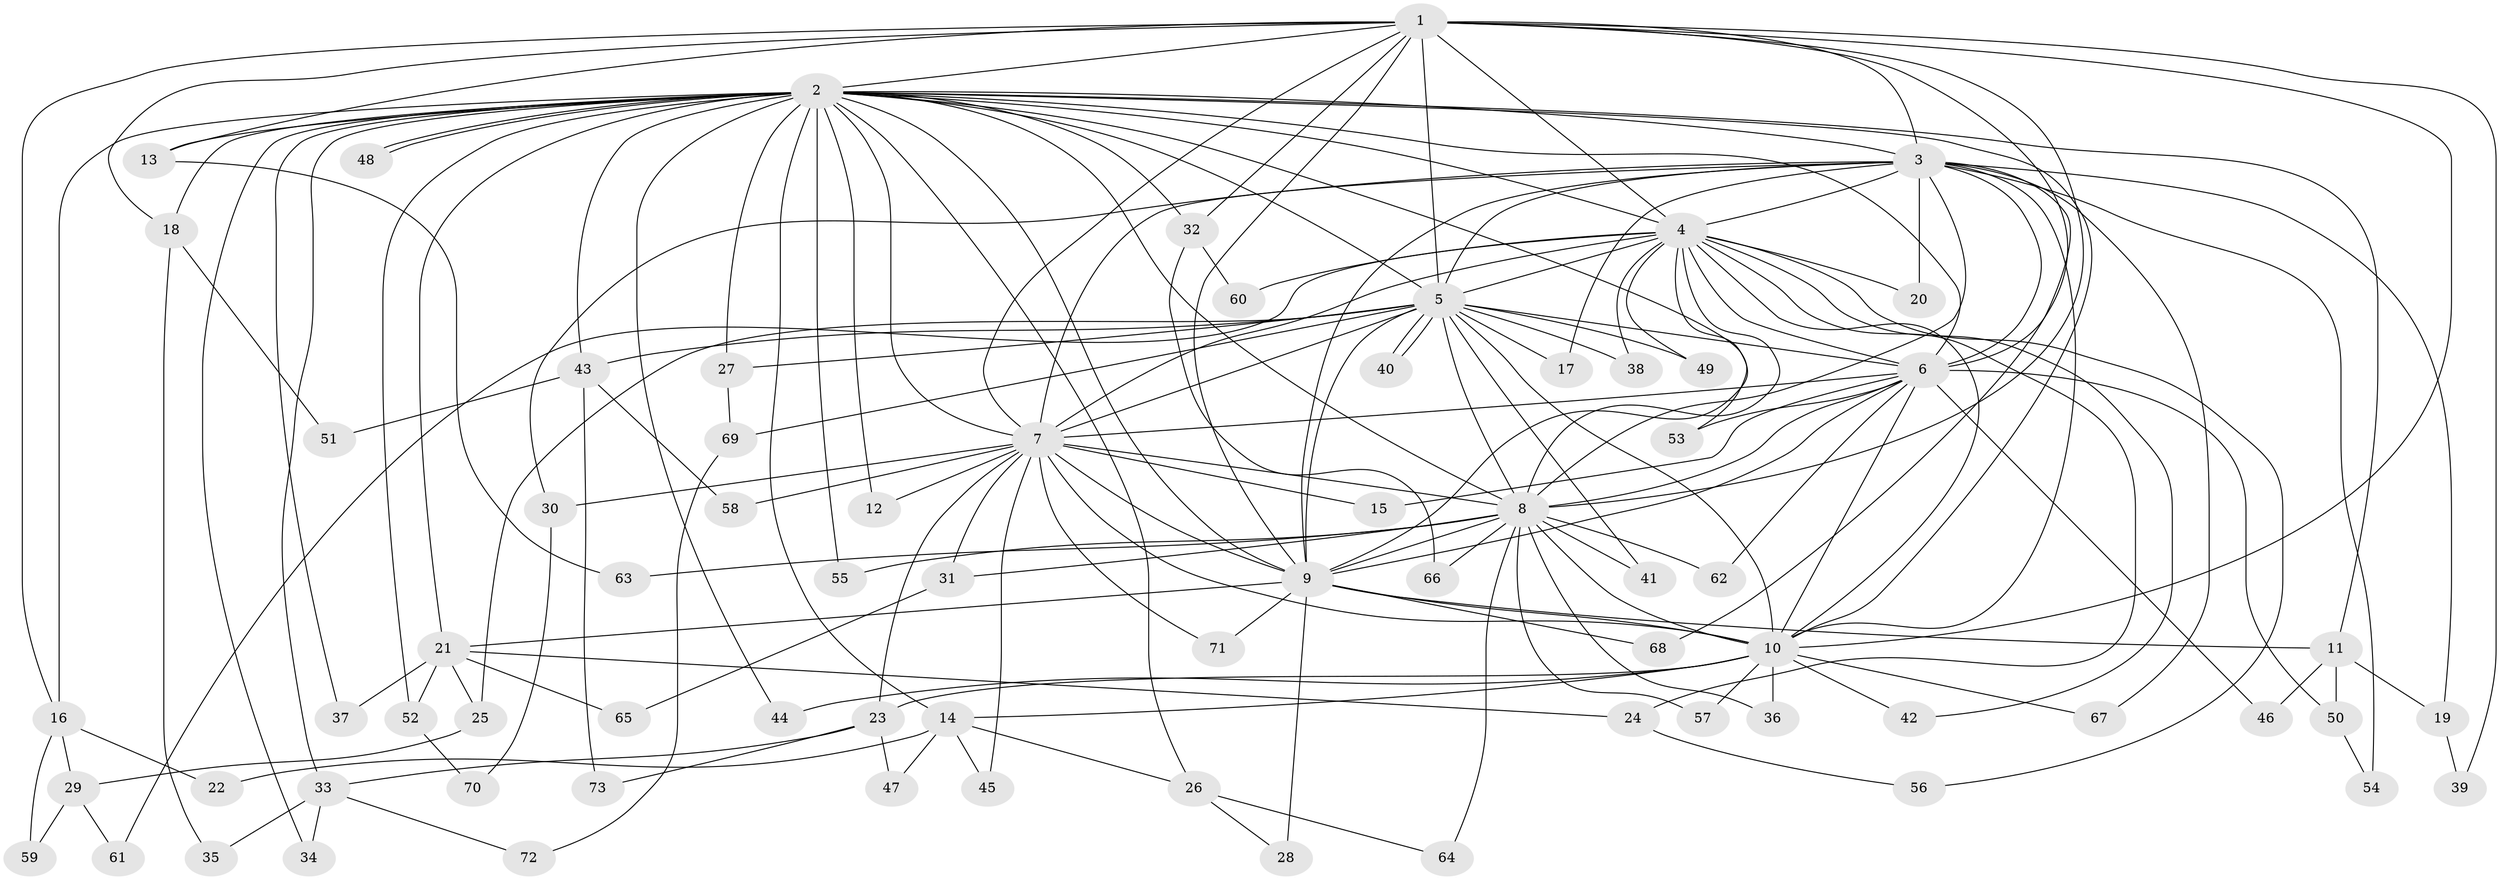 // Generated by graph-tools (version 1.1) at 2025/49/03/09/25 03:49:41]
// undirected, 73 vertices, 171 edges
graph export_dot {
graph [start="1"]
  node [color=gray90,style=filled];
  1;
  2;
  3;
  4;
  5;
  6;
  7;
  8;
  9;
  10;
  11;
  12;
  13;
  14;
  15;
  16;
  17;
  18;
  19;
  20;
  21;
  22;
  23;
  24;
  25;
  26;
  27;
  28;
  29;
  30;
  31;
  32;
  33;
  34;
  35;
  36;
  37;
  38;
  39;
  40;
  41;
  42;
  43;
  44;
  45;
  46;
  47;
  48;
  49;
  50;
  51;
  52;
  53;
  54;
  55;
  56;
  57;
  58;
  59;
  60;
  61;
  62;
  63;
  64;
  65;
  66;
  67;
  68;
  69;
  70;
  71;
  72;
  73;
  1 -- 2;
  1 -- 3;
  1 -- 4;
  1 -- 5;
  1 -- 6;
  1 -- 7;
  1 -- 8;
  1 -- 9;
  1 -- 10;
  1 -- 13;
  1 -- 16;
  1 -- 18;
  1 -- 32;
  1 -- 39;
  2 -- 3;
  2 -- 4;
  2 -- 5;
  2 -- 6;
  2 -- 7;
  2 -- 8;
  2 -- 9;
  2 -- 10;
  2 -- 11;
  2 -- 12;
  2 -- 13;
  2 -- 14;
  2 -- 16;
  2 -- 18;
  2 -- 21;
  2 -- 26;
  2 -- 27;
  2 -- 32;
  2 -- 33;
  2 -- 34;
  2 -- 37;
  2 -- 43;
  2 -- 44;
  2 -- 48;
  2 -- 48;
  2 -- 52;
  2 -- 53;
  2 -- 55;
  3 -- 4;
  3 -- 5;
  3 -- 6;
  3 -- 7;
  3 -- 8;
  3 -- 9;
  3 -- 10;
  3 -- 17;
  3 -- 19;
  3 -- 20;
  3 -- 30;
  3 -- 54;
  3 -- 67;
  3 -- 68;
  4 -- 5;
  4 -- 6;
  4 -- 7;
  4 -- 8;
  4 -- 9;
  4 -- 10;
  4 -- 20;
  4 -- 24;
  4 -- 38;
  4 -- 42;
  4 -- 49;
  4 -- 56;
  4 -- 60;
  4 -- 61;
  5 -- 6;
  5 -- 7;
  5 -- 8;
  5 -- 9;
  5 -- 10;
  5 -- 17;
  5 -- 25;
  5 -- 27;
  5 -- 38;
  5 -- 40;
  5 -- 40;
  5 -- 41;
  5 -- 43;
  5 -- 49;
  5 -- 69;
  6 -- 7;
  6 -- 8;
  6 -- 9;
  6 -- 10;
  6 -- 15;
  6 -- 46;
  6 -- 50;
  6 -- 53;
  6 -- 62;
  7 -- 8;
  7 -- 9;
  7 -- 10;
  7 -- 12;
  7 -- 15;
  7 -- 23;
  7 -- 30;
  7 -- 31;
  7 -- 45;
  7 -- 58;
  7 -- 71;
  8 -- 9;
  8 -- 10;
  8 -- 31;
  8 -- 36;
  8 -- 41;
  8 -- 55;
  8 -- 57;
  8 -- 62;
  8 -- 63;
  8 -- 64;
  8 -- 66;
  9 -- 10;
  9 -- 11;
  9 -- 21;
  9 -- 28;
  9 -- 68;
  9 -- 71;
  10 -- 14;
  10 -- 23;
  10 -- 36;
  10 -- 42;
  10 -- 44;
  10 -- 57;
  10 -- 67;
  11 -- 19;
  11 -- 46;
  11 -- 50;
  13 -- 63;
  14 -- 22;
  14 -- 26;
  14 -- 45;
  14 -- 47;
  16 -- 22;
  16 -- 29;
  16 -- 59;
  18 -- 35;
  18 -- 51;
  19 -- 39;
  21 -- 24;
  21 -- 25;
  21 -- 37;
  21 -- 52;
  21 -- 65;
  23 -- 33;
  23 -- 47;
  23 -- 73;
  24 -- 56;
  25 -- 29;
  26 -- 28;
  26 -- 64;
  27 -- 69;
  29 -- 59;
  29 -- 61;
  30 -- 70;
  31 -- 65;
  32 -- 60;
  32 -- 66;
  33 -- 34;
  33 -- 35;
  33 -- 72;
  43 -- 51;
  43 -- 58;
  43 -- 73;
  50 -- 54;
  52 -- 70;
  69 -- 72;
}
